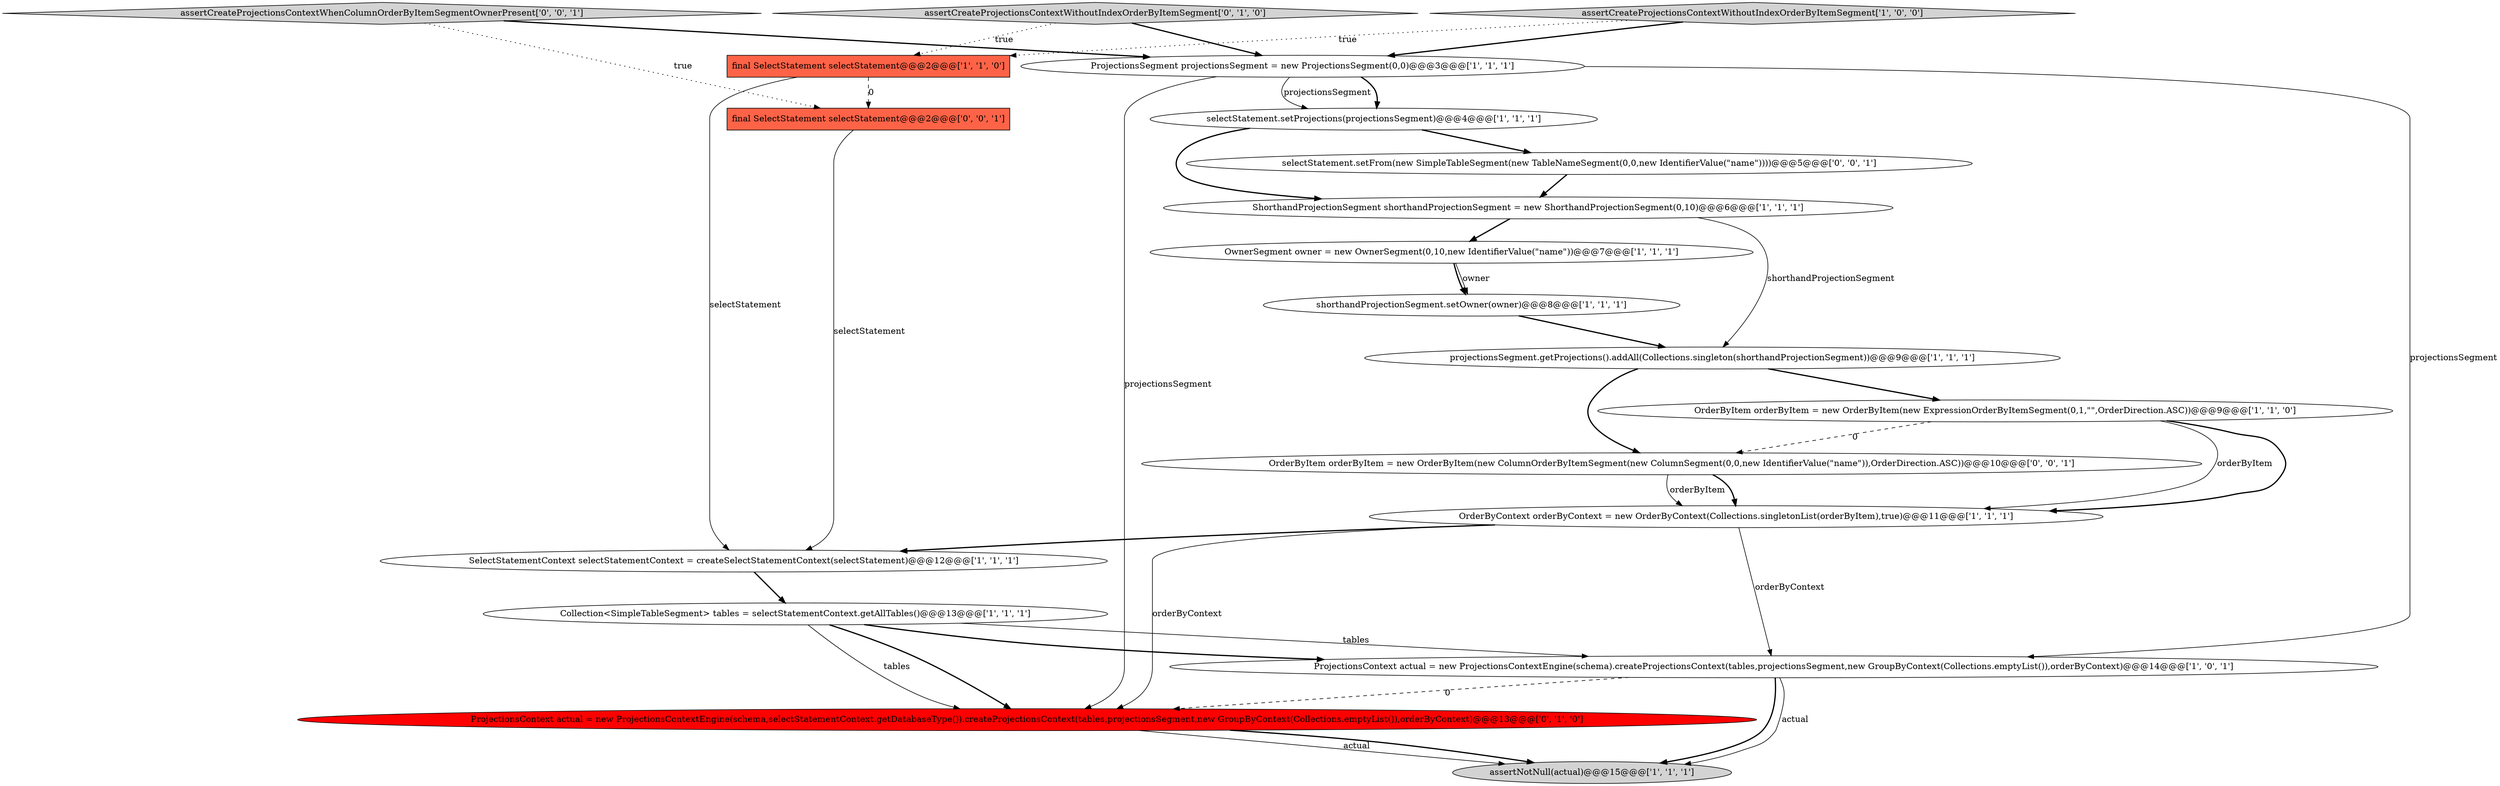 digraph {
5 [style = filled, label = "Collection<SimpleTableSegment> tables = selectStatementContext.getAllTables()@@@13@@@['1', '1', '1']", fillcolor = white, shape = ellipse image = "AAA0AAABBB1BBB"];
10 [style = filled, label = "projectionsSegment.getProjections().addAll(Collections.singleton(shorthandProjectionSegment))@@@9@@@['1', '1', '1']", fillcolor = white, shape = ellipse image = "AAA0AAABBB1BBB"];
16 [style = filled, label = "final SelectStatement selectStatement@@@2@@@['0', '0', '1']", fillcolor = tomato, shape = box image = "AAA0AAABBB3BBB"];
17 [style = filled, label = "selectStatement.setFrom(new SimpleTableSegment(new TableNameSegment(0,0,new IdentifierValue(\"name\"))))@@@5@@@['0', '0', '1']", fillcolor = white, shape = ellipse image = "AAA0AAABBB3BBB"];
7 [style = filled, label = "ProjectionsSegment projectionsSegment = new ProjectionsSegment(0,0)@@@3@@@['1', '1', '1']", fillcolor = white, shape = ellipse image = "AAA0AAABBB1BBB"];
19 [style = filled, label = "assertCreateProjectionsContextWhenColumnOrderByItemSegmentOwnerPresent['0', '0', '1']", fillcolor = lightgray, shape = diamond image = "AAA0AAABBB3BBB"];
15 [style = filled, label = "ProjectionsContext actual = new ProjectionsContextEngine(schema,selectStatementContext.getDatabaseType()).createProjectionsContext(tables,projectionsSegment,new GroupByContext(Collections.emptyList()),orderByContext)@@@13@@@['0', '1', '0']", fillcolor = red, shape = ellipse image = "AAA1AAABBB2BBB"];
1 [style = filled, label = "assertCreateProjectionsContextWithoutIndexOrderByItemSegment['1', '0', '0']", fillcolor = lightgray, shape = diamond image = "AAA0AAABBB1BBB"];
11 [style = filled, label = "OrderByItem orderByItem = new OrderByItem(new ExpressionOrderByItemSegment(0,1,\"\",OrderDirection.ASC))@@@9@@@['1', '1', '0']", fillcolor = white, shape = ellipse image = "AAA0AAABBB1BBB"];
6 [style = filled, label = "ProjectionsContext actual = new ProjectionsContextEngine(schema).createProjectionsContext(tables,projectionsSegment,new GroupByContext(Collections.emptyList()),orderByContext)@@@14@@@['1', '0', '1']", fillcolor = white, shape = ellipse image = "AAA0AAABBB1BBB"];
9 [style = filled, label = "OwnerSegment owner = new OwnerSegment(0,10,new IdentifierValue(\"name\"))@@@7@@@['1', '1', '1']", fillcolor = white, shape = ellipse image = "AAA0AAABBB1BBB"];
13 [style = filled, label = "assertNotNull(actual)@@@15@@@['1', '1', '1']", fillcolor = lightgray, shape = ellipse image = "AAA0AAABBB1BBB"];
2 [style = filled, label = "selectStatement.setProjections(projectionsSegment)@@@4@@@['1', '1', '1']", fillcolor = white, shape = ellipse image = "AAA0AAABBB1BBB"];
12 [style = filled, label = "OrderByContext orderByContext = new OrderByContext(Collections.singletonList(orderByItem),true)@@@11@@@['1', '1', '1']", fillcolor = white, shape = ellipse image = "AAA0AAABBB1BBB"];
8 [style = filled, label = "final SelectStatement selectStatement@@@2@@@['1', '1', '0']", fillcolor = tomato, shape = box image = "AAA0AAABBB1BBB"];
0 [style = filled, label = "ShorthandProjectionSegment shorthandProjectionSegment = new ShorthandProjectionSegment(0,10)@@@6@@@['1', '1', '1']", fillcolor = white, shape = ellipse image = "AAA0AAABBB1BBB"];
4 [style = filled, label = "shorthandProjectionSegment.setOwner(owner)@@@8@@@['1', '1', '1']", fillcolor = white, shape = ellipse image = "AAA0AAABBB1BBB"];
3 [style = filled, label = "SelectStatementContext selectStatementContext = createSelectStatementContext(selectStatement)@@@12@@@['1', '1', '1']", fillcolor = white, shape = ellipse image = "AAA0AAABBB1BBB"];
18 [style = filled, label = "OrderByItem orderByItem = new OrderByItem(new ColumnOrderByItemSegment(new ColumnSegment(0,0,new IdentifierValue(\"name\")),OrderDirection.ASC))@@@10@@@['0', '0', '1']", fillcolor = white, shape = ellipse image = "AAA0AAABBB3BBB"];
14 [style = filled, label = "assertCreateProjectionsContextWithoutIndexOrderByItemSegment['0', '1', '0']", fillcolor = lightgray, shape = diamond image = "AAA0AAABBB2BBB"];
2->17 [style = bold, label=""];
12->15 [style = solid, label="orderByContext"];
5->15 [style = solid, label="tables"];
15->13 [style = solid, label="actual"];
4->10 [style = bold, label=""];
10->18 [style = bold, label=""];
0->9 [style = bold, label=""];
15->13 [style = bold, label=""];
8->16 [style = dashed, label="0"];
9->4 [style = solid, label="owner"];
9->4 [style = bold, label=""];
7->6 [style = solid, label="projectionsSegment"];
18->12 [style = bold, label=""];
5->15 [style = bold, label=""];
11->12 [style = bold, label=""];
18->12 [style = solid, label="orderByItem"];
1->7 [style = bold, label=""];
14->7 [style = bold, label=""];
7->15 [style = solid, label="projectionsSegment"];
8->3 [style = solid, label="selectStatement"];
3->5 [style = bold, label=""];
2->0 [style = bold, label=""];
17->0 [style = bold, label=""];
5->6 [style = bold, label=""];
6->15 [style = dashed, label="0"];
7->2 [style = bold, label=""];
7->2 [style = solid, label="projectionsSegment"];
11->18 [style = dashed, label="0"];
6->13 [style = bold, label=""];
1->8 [style = dotted, label="true"];
14->8 [style = dotted, label="true"];
19->16 [style = dotted, label="true"];
11->12 [style = solid, label="orderByItem"];
5->6 [style = solid, label="tables"];
12->3 [style = bold, label=""];
0->10 [style = solid, label="shorthandProjectionSegment"];
12->6 [style = solid, label="orderByContext"];
19->7 [style = bold, label=""];
16->3 [style = solid, label="selectStatement"];
6->13 [style = solid, label="actual"];
10->11 [style = bold, label=""];
}
